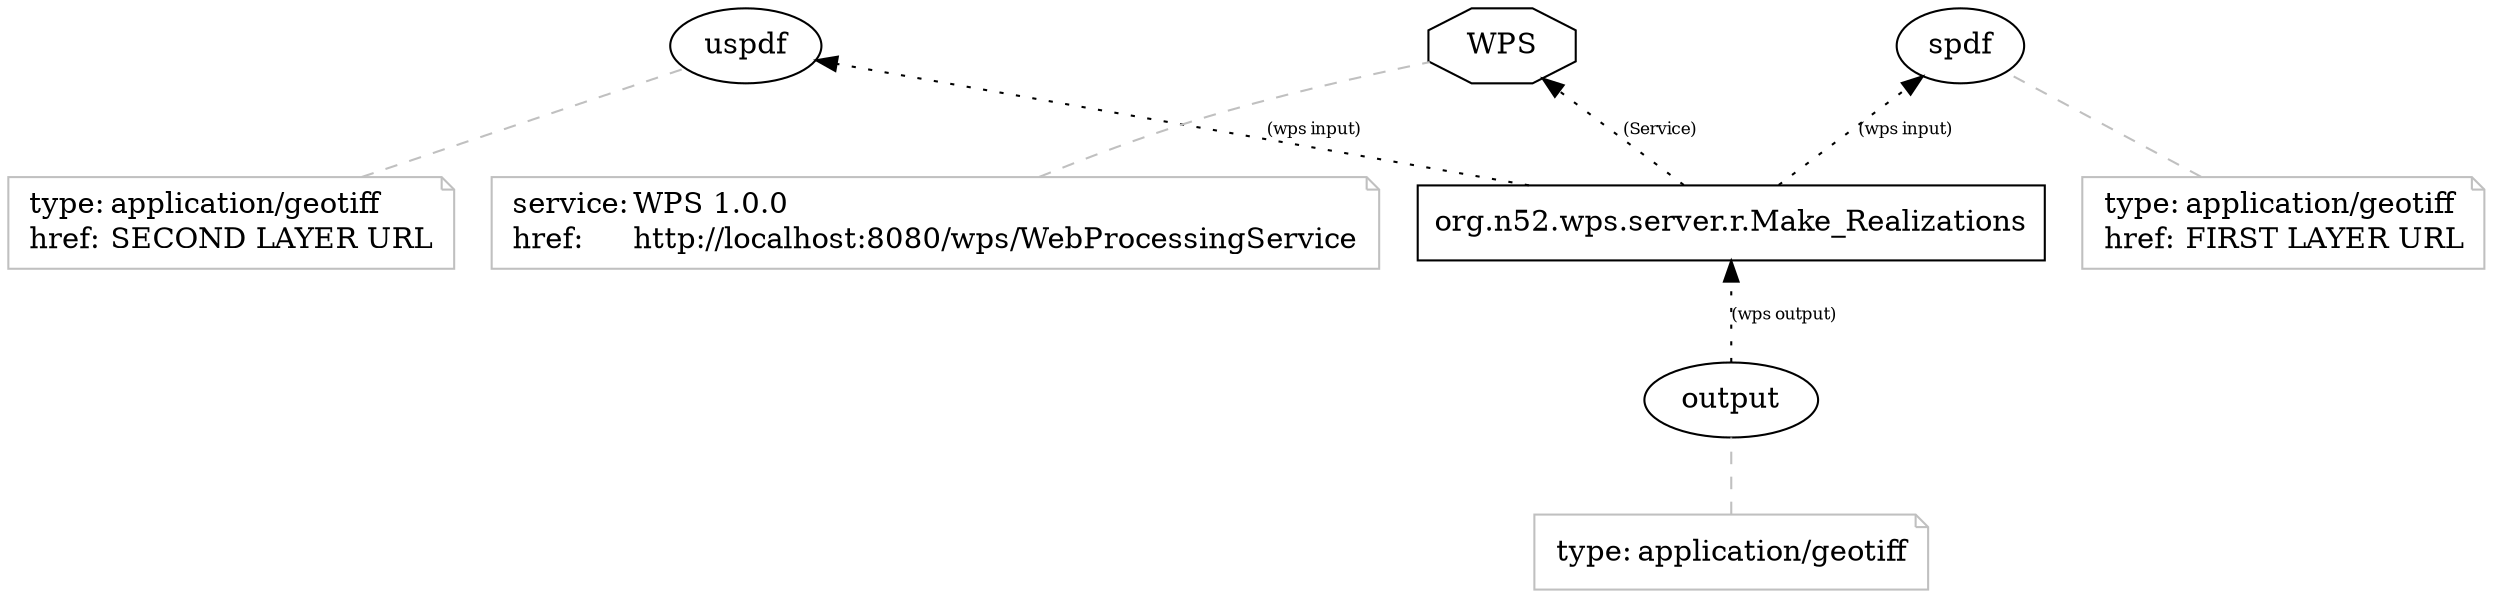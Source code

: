 digraph OPMGraph { rankdir="BT"; 
"org.n52.wps.server.r.Make_Realizations-783214" [label="org.n52.wps.server.r.Make_Realizations",shape="polygon",sides="4"]
"uspdf-c2fd51" [label="uspdf"]
"eid4" [color="gray",fontcolor="black",label=<<TABLE cellpadding="0" border="0">
	<TR>
	    <TD align="left">type:</TD>
	    <TD align="left">application/geotiff</TD>
	</TR>
	<TR>
	    <TD align="left">href:</TD>
	    <TD align="left">SECOND LAYER URL</TD>
	</TR>
    </TABLE>>
,shape="note"]
"eid4" -> "uspdf-c2fd51" [style="dashed",color="gray",arrowhead="none"]
"spdf-7ab277" [label="spdf"]
"eid5" [color="gray",fontcolor="black",label=<<TABLE cellpadding="0" border="0">
	<TR>
	    <TD align="left">type:</TD>
	    <TD align="left">application/geotiff</TD>
	</TR>
	<TR>
	    <TD align="left">href:</TD>
	    <TD align="left">FIRST LAYER URL</TD>
	</TR>
    </TABLE>>
,shape="note"]
"eid5" -> "spdf-7ab277" [style="dashed",color="gray",arrowhead="none"]
"output-6fc71c" [label="output"]
"eid6" [color="gray",fontcolor="black",label=<<TABLE cellpadding="0" border="0">
	<TR>
	    <TD align="left">type:</TD>
	    <TD align="left">application/geotiff</TD>
	</TR>
    </TABLE>>
,shape="note"]
"eid6" -> "output-6fc71c" [style="dashed",color="gray",arrowhead="none"]
"a1e339" [label="WPS",shape="polygon",sides="8"]
"eid7" [color="gray",fontcolor="black",label=<<TABLE cellpadding="0" border="0">
	<TR>
	    <TD align="left">service:</TD>
	    <TD align="left">WPS 1.0.0</TD>
	</TR>
	<TR>
	    <TD align="left">href:</TD>
	    <TD align="left">http://localhost:8080/wps/WebProcessingService</TD>
	</TR>
    </TABLE>>
,shape="note"]
"eid7" -> "a1e339" [style="dashed",color="gray",arrowhead="none"]
"org.n52.wps.server.r.Make_Realizations-783214" -> "uspdf-c2fd51" [style="dotted",color="black",label="(wps input)",fontcolor="black",fontsize="8"]
"org.n52.wps.server.r.Make_Realizations-783214" -> "spdf-7ab277" [style="dotted",color="black",label="(wps input)",fontcolor="black",fontsize="8"]
"output-6fc71c" -> "org.n52.wps.server.r.Make_Realizations-783214" [style="dotted",color="black",label="(wps output)",fontcolor="black",fontsize="8"]
"org.n52.wps.server.r.Make_Realizations-783214" -> "a1e339" [style="dotted",color="black",label="(Service)",fontcolor="black",fontsize="8"]
}
